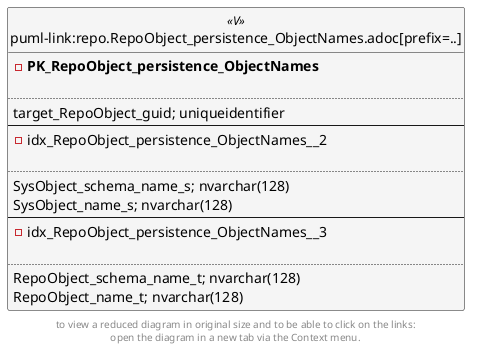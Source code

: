 @startuml
left to right direction
'top to bottom direction
hide circle
'avoide "." issues:
set namespaceSeparator none


skinparam class {
  BackgroundColor White
  BackgroundColor<<FN>> Yellow
  BackgroundColor<<FS>> Yellow
  BackgroundColor<<FT>> LightGray
  BackgroundColor<<IF>> Yellow
  BackgroundColor<<IS>> Yellow
  BackgroundColor<<P>> Aqua
  BackgroundColor<<PC>> Aqua
  BackgroundColor<<SN>> Yellow
  BackgroundColor<<SO>> SlateBlue
  BackgroundColor<<TF>> LightGray
  BackgroundColor<<TR>> Tomato
  BackgroundColor<<U>> White
  BackgroundColor<<V>> WhiteSmoke
  BackgroundColor<<X>> Aqua
}


entity "puml-link:repo.RepoObject_persistence_ObjectNames.adoc[prefix=..]" as repo.RepoObject_persistence_ObjectNames << V >> {
- **PK_RepoObject_persistence_ObjectNames**

..
target_RepoObject_guid; uniqueidentifier
--
- idx_RepoObject_persistence_ObjectNames__2

..
SysObject_schema_name_s; nvarchar(128)
SysObject_name_s; nvarchar(128)
--
- idx_RepoObject_persistence_ObjectNames__3

..
RepoObject_schema_name_t; nvarchar(128)
RepoObject_name_t; nvarchar(128)
}


footer
to view a reduced diagram in original size and to be able to click on the links:
open the diagram in a new tab via the Context menu.
end footer

@enduml

